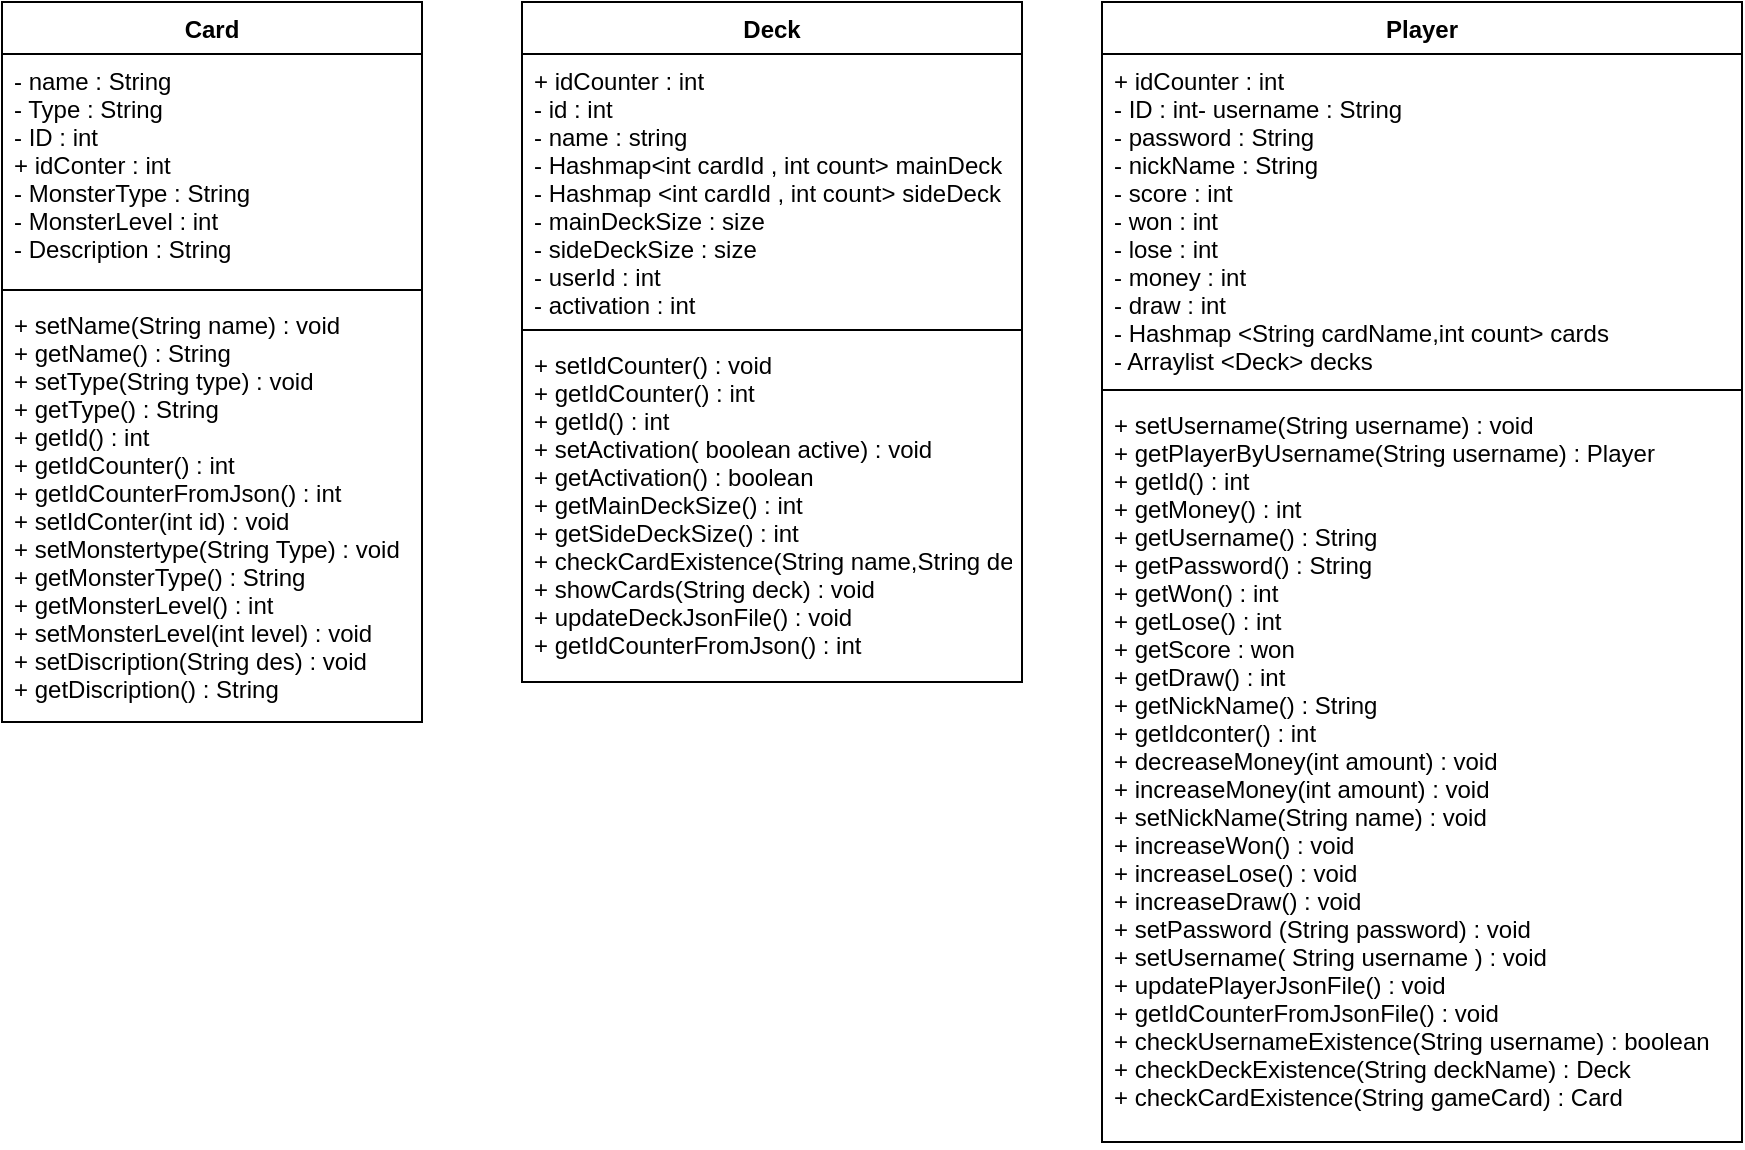<mxfile version="14.6.1"><diagram id="1qHVM7tWFMdZ8C6uD1OJ" name="Page-1"><mxGraphModel dx="1273" dy="283" grid="1" gridSize="10" guides="1" tooltips="1" connect="1" arrows="1" fold="1" page="1" pageScale="1" pageWidth="850" pageHeight="1100" math="0" shadow="0"><root><mxCell id="0"/><mxCell id="1" parent="0"/><mxCell id="omThe3qzSCuYO-1pEHOR-20" value="Deck&#xA;" style="swimlane;fontStyle=1;align=center;verticalAlign=top;childLayout=stackLayout;horizontal=1;startSize=26;horizontalStack=0;resizeParent=1;resizeParentMax=0;resizeLast=0;collapsible=1;marginBottom=0;" vertex="1" parent="1"><mxGeometry x="220" y="420" width="250" height="340" as="geometry"/></mxCell><mxCell id="omThe3qzSCuYO-1pEHOR-21" value="+ idCounter : int&#xA;- id : int&#xA;- name : string&#xA;- Hashmap&lt;int cardId , int count&gt; mainDeck&#xA;- Hashmap &lt;int cardId , int count&gt; sideDeck&#xA;- mainDeckSize : size&#xA;- sideDeckSize : size&#xA;- userId : int&#xA;- activation : int" style="text;strokeColor=none;fillColor=none;align=left;verticalAlign=top;spacingLeft=4;spacingRight=4;overflow=hidden;rotatable=0;points=[[0,0.5],[1,0.5]];portConstraint=eastwest;" vertex="1" parent="omThe3qzSCuYO-1pEHOR-20"><mxGeometry y="26" width="250" height="134" as="geometry"/></mxCell><mxCell id="omThe3qzSCuYO-1pEHOR-22" value="" style="line;strokeWidth=1;fillColor=none;align=left;verticalAlign=middle;spacingTop=-1;spacingLeft=3;spacingRight=3;rotatable=0;labelPosition=right;points=[];portConstraint=eastwest;" vertex="1" parent="omThe3qzSCuYO-1pEHOR-20"><mxGeometry y="160" width="250" height="8" as="geometry"/></mxCell><mxCell id="omThe3qzSCuYO-1pEHOR-23" value="+ setIdCounter() : void&#xA;+ getIdCounter() : int&#xA;+ getId() : int&#xA;+ setActivation( boolean active) : void&#xA;+ getActivation() : boolean&#xA;+ getMainDeckSize() : int&#xA;+ getSideDeckSize() : int&#xA;+ checkCardExistence(String name,String deck) : Card&#xA;+ showCards(String deck) : void&#xA;+ updateDeckJsonFile() : void&#xA;+ getIdCounterFromJson() : int &#xA;&#xA;" style="text;strokeColor=none;fillColor=none;align=left;verticalAlign=top;spacingLeft=4;spacingRight=4;overflow=hidden;rotatable=0;points=[[0,0.5],[1,0.5]];portConstraint=eastwest;" vertex="1" parent="omThe3qzSCuYO-1pEHOR-20"><mxGeometry y="168" width="250" height="172" as="geometry"/></mxCell><mxCell id="omThe3qzSCuYO-1pEHOR-24" value="Player" style="swimlane;fontStyle=1;align=center;verticalAlign=top;childLayout=stackLayout;horizontal=1;startSize=26;horizontalStack=0;resizeParent=1;resizeParentMax=0;resizeLast=0;collapsible=1;marginBottom=0;" vertex="1" parent="1"><mxGeometry x="510" y="420" width="320" height="570" as="geometry"/></mxCell><mxCell id="omThe3qzSCuYO-1pEHOR-25" value="+ idCounter : int&#xA;- ID : int- username : String&#xA;- password : String&#xA;- nickName : String&#xA;- score : int&#xA;- won : int&#xA;- lose : int&#xA;- money : int&#xA;- draw : int&#xA;- Hashmap &lt;String cardName,int count&gt; cards&#xA;- Arraylist &lt;Deck&gt; decks&#xA;" style="text;strokeColor=none;fillColor=none;align=left;verticalAlign=top;spacingLeft=4;spacingRight=4;overflow=hidden;rotatable=0;points=[[0,0.5],[1,0.5]];portConstraint=eastwest;" vertex="1" parent="omThe3qzSCuYO-1pEHOR-24"><mxGeometry y="26" width="320" height="164" as="geometry"/></mxCell><mxCell id="omThe3qzSCuYO-1pEHOR-26" value="" style="line;strokeWidth=1;fillColor=none;align=left;verticalAlign=middle;spacingTop=-1;spacingLeft=3;spacingRight=3;rotatable=0;labelPosition=right;points=[];portConstraint=eastwest;" vertex="1" parent="omThe3qzSCuYO-1pEHOR-24"><mxGeometry y="190" width="320" height="8" as="geometry"/></mxCell><mxCell id="omThe3qzSCuYO-1pEHOR-27" value="+ setUsername(String username) : void&#xA;+ getPlayerByUsername(String username) : Player&#xA;+ getId() : int&#xA;+ getMoney() : int&#xA;+ getUsername() : String&#xA;+ getPassword() : String&#xA;+ getWon() : int&#xA;+ getLose() : int&#xA;+ getScore : won&#xA;+ getDraw() : int&#xA;+ getNickName() : String&#xA;+ getIdconter() : int&#xA;+ decreaseMoney(int amount) : void&#xA;+ increaseMoney(int amount) : void&#xA;+ setNickName(String name) : void&#xA;+ increaseWon() : void&#xA;+ increaseLose() : void&#xA;+ increaseDraw() : void&#xA;+ setPassword (String password) : void&#xA;+ setUsername( String username ) : void &#xA;+ updatePlayerJsonFile() : void&#xA;+ getIdCounterFromJsonFile() : void&#xA;+ checkUsernameExistence(String username) : boolean&#xA;+ checkDeckExistence(String deckName) : Deck&#xA;+ checkCardExistence(String gameCard) : Card&#xA;&#xA;&#xA;&#xA;&#xA;" style="text;strokeColor=none;fillColor=none;align=left;verticalAlign=top;spacingLeft=4;spacingRight=4;overflow=hidden;rotatable=0;points=[[0,0.5],[1,0.5]];portConstraint=eastwest;" vertex="1" parent="omThe3qzSCuYO-1pEHOR-24"><mxGeometry y="198" width="320" height="372" as="geometry"/></mxCell><mxCell id="omThe3qzSCuYO-1pEHOR-36" value="Card" style="swimlane;fontStyle=1;align=center;verticalAlign=top;childLayout=stackLayout;horizontal=1;startSize=26;horizontalStack=0;resizeParent=1;resizeParentMax=0;resizeLast=0;collapsible=1;marginBottom=0;" vertex="1" parent="1"><mxGeometry x="-40" y="420" width="210" height="360" as="geometry"/></mxCell><mxCell id="omThe3qzSCuYO-1pEHOR-37" value="- name : String&#xA;- Type : String&#xA;- ID : int &#xA;+ idConter : int&#xA;- MonsterType : String&#xA;- MonsterLevel : int&#xA;- Description : String&#xA;" style="text;strokeColor=none;fillColor=none;align=left;verticalAlign=top;spacingLeft=4;spacingRight=4;overflow=hidden;rotatable=0;points=[[0,0.5],[1,0.5]];portConstraint=eastwest;" vertex="1" parent="omThe3qzSCuYO-1pEHOR-36"><mxGeometry y="26" width="210" height="114" as="geometry"/></mxCell><mxCell id="omThe3qzSCuYO-1pEHOR-38" value="" style="line;strokeWidth=1;fillColor=none;align=left;verticalAlign=middle;spacingTop=-1;spacingLeft=3;spacingRight=3;rotatable=0;labelPosition=right;points=[];portConstraint=eastwest;" vertex="1" parent="omThe3qzSCuYO-1pEHOR-36"><mxGeometry y="140" width="210" height="8" as="geometry"/></mxCell><mxCell id="omThe3qzSCuYO-1pEHOR-39" value="+ setName(String name) : void&#xA;+ getName() : String&#xA;+ setType(String type) : void&#xA;+ getType() : String&#xA;+ getId() : int&#xA;+ getIdCounter() : int&#xA;+ getIdCounterFromJson() : int&#xA;+ setIdConter(int id) : void&#xA;+ setMonstertype(String Type) : void&#xA;+ getMonsterType() : String&#xA;+ getMonsterLevel() : int&#xA;+ setMonsterLevel(int level) : void&#xA;+ setDiscription(String des) : void&#xA;+ getDiscription() : String&#xA;" style="text;strokeColor=none;fillColor=none;align=left;verticalAlign=top;spacingLeft=4;spacingRight=4;overflow=hidden;rotatable=0;points=[[0,0.5],[1,0.5]];portConstraint=eastwest;" vertex="1" parent="omThe3qzSCuYO-1pEHOR-36"><mxGeometry y="148" width="210" height="212" as="geometry"/></mxCell></root></mxGraphModel></diagram></mxfile>
